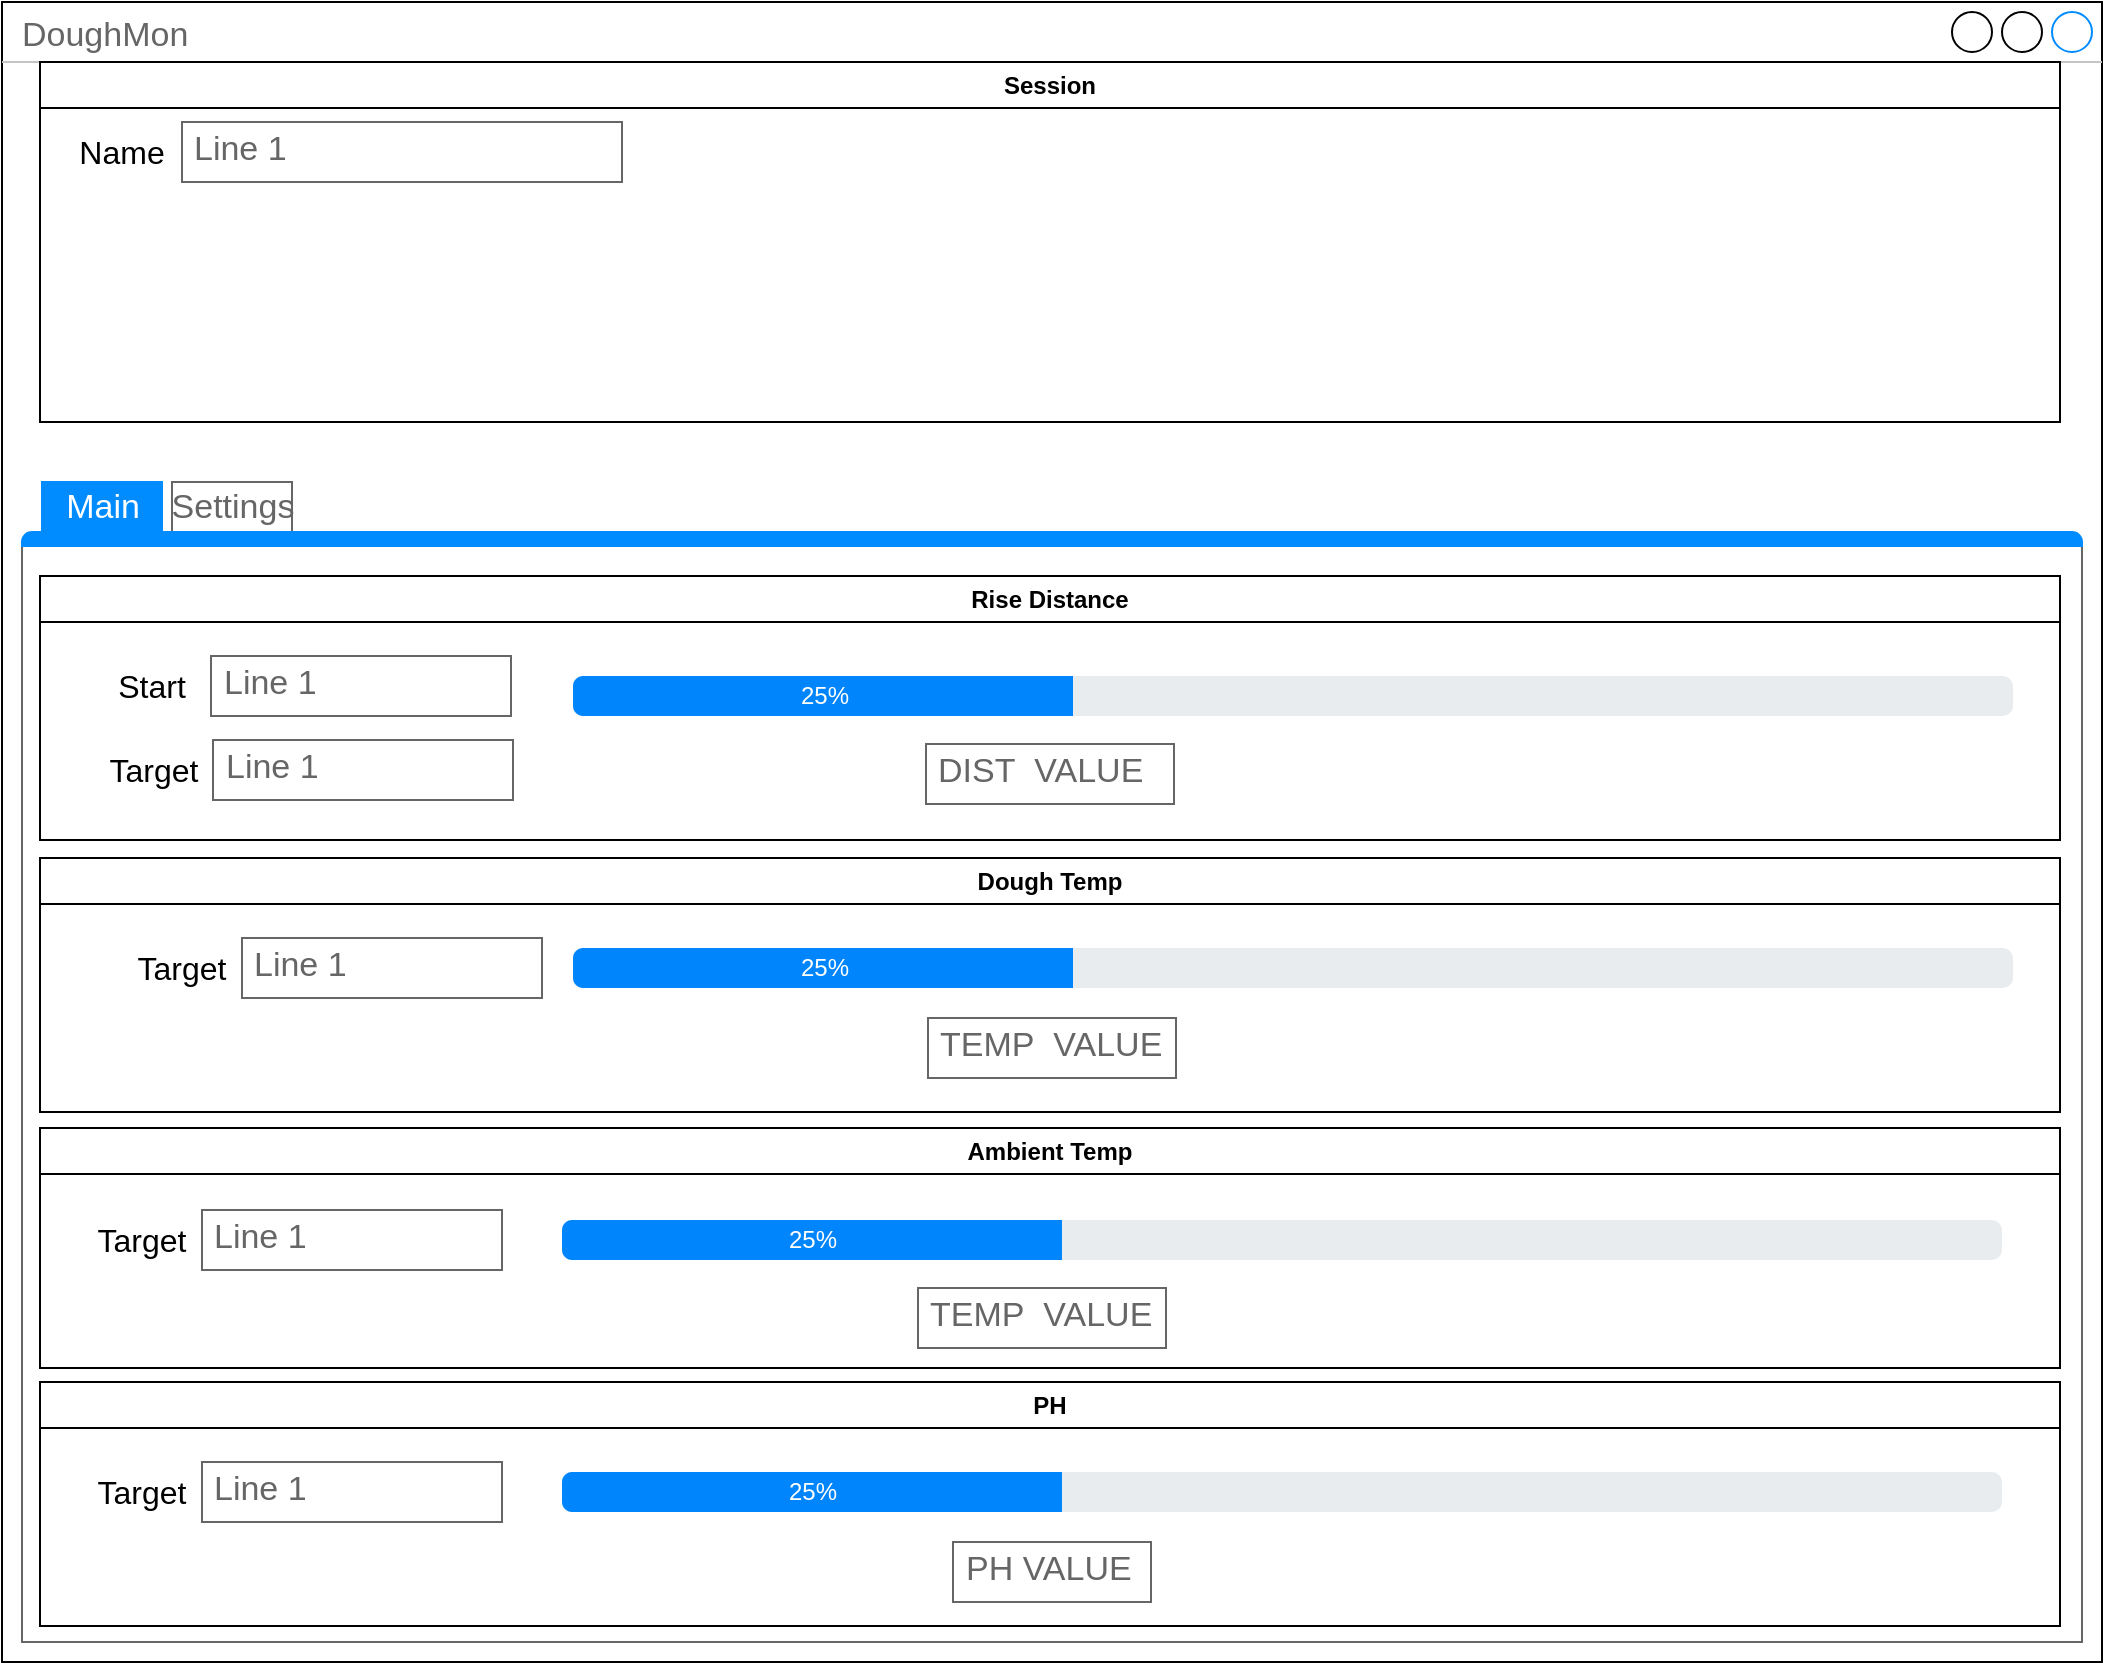 <mxfile version="22.0.3" type="device">
  <diagram name="Page-1" id="03018318-947c-dd8e-b7a3-06fadd420f32">
    <mxGraphModel dx="1389" dy="999" grid="1" gridSize="10" guides="1" tooltips="1" connect="1" arrows="1" fold="1" page="1" pageScale="1" pageWidth="1100" pageHeight="850" background="none" math="0" shadow="0">
      <root>
        <mxCell id="0" />
        <mxCell id="1" parent="0" />
        <mxCell id="tEc2rLIWSinfXECrFiAH-1" value="DoughMon" style="strokeWidth=1;shadow=0;dashed=0;align=center;html=1;shape=mxgraph.mockup.containers.window;align=left;verticalAlign=top;spacingLeft=8;strokeColor2=#008cff;strokeColor3=#c4c4c4;fontColor=#666666;mainText=;fontSize=17;labelBackgroundColor=none;whiteSpace=wrap;" vertex="1" parent="1">
          <mxGeometry x="30" y="10" width="1050" height="830" as="geometry" />
        </mxCell>
        <mxCell id="tEc2rLIWSinfXECrFiAH-86" value="" style="strokeWidth=1;shadow=0;dashed=0;align=center;html=1;shape=mxgraph.mockup.containers.marginRect2;rectMarginTop=32;strokeColor=#666666;gradientColor=none;whiteSpace=wrap;" vertex="1" parent="1">
          <mxGeometry x="40" y="250" width="1030" height="580" as="geometry" />
        </mxCell>
        <mxCell id="tEc2rLIWSinfXECrFiAH-87" value="Main" style="strokeColor=#008cff;fillColor=#008cff;gradientColor=inherit;strokeWidth=1;shadow=0;dashed=0;align=center;html=1;shape=mxgraph.mockup.containers.rrect;rSize=0;fontSize=17;fontColor=#ffffff;gradientColor=none;" vertex="1" parent="tEc2rLIWSinfXECrFiAH-86">
          <mxGeometry width="60" height="25" relative="1" as="geometry">
            <mxPoint x="10" as="offset" />
          </mxGeometry>
        </mxCell>
        <mxCell id="tEc2rLIWSinfXECrFiAH-88" value="Settings" style="strokeWidth=1;shadow=0;dashed=0;align=center;html=1;shape=mxgraph.mockup.containers.rrect;rSize=0;fontSize=17;fontColor=#666666;strokeColor=inherit;fillColor=inherit;gradientColor=none;" vertex="1" parent="tEc2rLIWSinfXECrFiAH-86">
          <mxGeometry width="60" height="25" relative="1" as="geometry">
            <mxPoint x="75" as="offset" />
          </mxGeometry>
        </mxCell>
        <mxCell id="tEc2rLIWSinfXECrFiAH-90" value="" style="strokeWidth=1;shadow=0;dashed=0;align=center;html=1;shape=mxgraph.mockup.containers.topButton;rSize=5;strokeColor=#008cff;fillColor=#008cff;gradientColor=none;resizeWidth=1;movable=0;deletable=1;" vertex="1" parent="tEc2rLIWSinfXECrFiAH-86">
          <mxGeometry width="1030" height="7" relative="1" as="geometry">
            <mxPoint y="25" as="offset" />
          </mxGeometry>
        </mxCell>
        <mxCell id="tEc2rLIWSinfXECrFiAH-4" value="Rise Distance" style="swimlane;whiteSpace=wrap;html=1;startSize=23;" vertex="1" parent="1">
          <mxGeometry x="49" y="297" width="1010" height="132" as="geometry" />
        </mxCell>
        <mxCell id="tEc2rLIWSinfXECrFiAH-72" value="DIST&amp;nbsp; VALUE" style="strokeWidth=1;shadow=0;dashed=0;align=center;html=1;shape=mxgraph.mockup.text.textBox;fontColor=#666666;align=left;fontSize=17;spacingLeft=4;spacingTop=-3;whiteSpace=wrap;strokeColor=#666666;mainText=" vertex="1" parent="tEc2rLIWSinfXECrFiAH-4">
          <mxGeometry x="443" y="84" width="124" height="30" as="geometry" />
        </mxCell>
        <mxCell id="tEc2rLIWSinfXECrFiAH-8" value="" style="html=1;shadow=0;dashed=0;shape=mxgraph.bootstrap.rrect;rSize=5;fillColor=#E9ECEF;strokeColor=none;" vertex="1" parent="1">
          <mxGeometry x="315.5" y="347" width="720" height="20" as="geometry" />
        </mxCell>
        <mxCell id="tEc2rLIWSinfXECrFiAH-9" value="25%" style="html=1;shadow=0;dashed=0;shape=mxgraph.bootstrap.leftButton;rSize=5;fillColor=#0085FC;strokeColor=none;fontColor=#ffffff;resizeHeight=1;" vertex="1" parent="tEc2rLIWSinfXECrFiAH-8">
          <mxGeometry width="250" height="20" relative="1" as="geometry" />
        </mxCell>
        <mxCell id="tEc2rLIWSinfXECrFiAH-12" value="Dough Temp" style="swimlane;whiteSpace=wrap;html=1;" vertex="1" parent="1">
          <mxGeometry x="49" y="438" width="1010" height="127" as="geometry" />
        </mxCell>
        <mxCell id="tEc2rLIWSinfXECrFiAH-15" value="Line 1" style="strokeWidth=1;shadow=0;dashed=0;align=center;html=1;shape=mxgraph.mockup.text.textBox;fontColor=#666666;align=left;fontSize=17;spacingLeft=4;spacingTop=-3;whiteSpace=wrap;strokeColor=#666666;mainText=" vertex="1" parent="tEc2rLIWSinfXECrFiAH-12">
          <mxGeometry x="101" y="40" width="150" height="30" as="geometry" />
        </mxCell>
        <mxCell id="tEc2rLIWSinfXECrFiAH-16" value="Target" style="text;html=1;strokeColor=none;fillColor=none;align=center;verticalAlign=middle;whiteSpace=wrap;rounded=0;fontSize=16;" vertex="1" parent="tEc2rLIWSinfXECrFiAH-12">
          <mxGeometry x="41" y="40" width="60" height="30" as="geometry" />
        </mxCell>
        <mxCell id="tEc2rLIWSinfXECrFiAH-17" value="" style="html=1;shadow=0;dashed=0;shape=mxgraph.bootstrap.rrect;rSize=5;fillColor=#E9ECEF;strokeColor=none;" vertex="1" parent="1">
          <mxGeometry x="315.5" y="483" width="720" height="20" as="geometry" />
        </mxCell>
        <mxCell id="tEc2rLIWSinfXECrFiAH-18" value="25%" style="html=1;shadow=0;dashed=0;shape=mxgraph.bootstrap.leftButton;rSize=5;fillColor=#0085FC;strokeColor=none;fontColor=#ffffff;resizeHeight=1;" vertex="1" parent="tEc2rLIWSinfXECrFiAH-17">
          <mxGeometry width="250" height="20" relative="1" as="geometry" />
        </mxCell>
        <mxCell id="tEc2rLIWSinfXECrFiAH-20" value="Ambient Temp" style="swimlane;whiteSpace=wrap;html=1;" vertex="1" parent="1">
          <mxGeometry x="49" y="573" width="1010" height="120" as="geometry" />
        </mxCell>
        <mxCell id="tEc2rLIWSinfXECrFiAH-23" value="Line 1" style="strokeWidth=1;shadow=0;dashed=0;align=center;html=1;shape=mxgraph.mockup.text.textBox;fontColor=#666666;align=left;fontSize=17;spacingLeft=4;spacingTop=-3;whiteSpace=wrap;strokeColor=#666666;mainText=" vertex="1" parent="tEc2rLIWSinfXECrFiAH-20">
          <mxGeometry x="81" y="41" width="150" height="30" as="geometry" />
        </mxCell>
        <mxCell id="tEc2rLIWSinfXECrFiAH-24" value="Target" style="text;html=1;strokeColor=none;fillColor=none;align=center;verticalAlign=middle;whiteSpace=wrap;rounded=0;fontSize=16;" vertex="1" parent="tEc2rLIWSinfXECrFiAH-20">
          <mxGeometry x="21" y="41" width="60" height="30" as="geometry" />
        </mxCell>
        <mxCell id="tEc2rLIWSinfXECrFiAH-25" value="" style="html=1;shadow=0;dashed=0;shape=mxgraph.bootstrap.rrect;rSize=5;fillColor=#E9ECEF;strokeColor=none;" vertex="1" parent="tEc2rLIWSinfXECrFiAH-20">
          <mxGeometry x="261" y="46" width="720" height="20" as="geometry" />
        </mxCell>
        <mxCell id="tEc2rLIWSinfXECrFiAH-26" value="25%" style="html=1;shadow=0;dashed=0;shape=mxgraph.bootstrap.leftButton;rSize=5;fillColor=#0085FC;strokeColor=none;fontColor=#ffffff;resizeHeight=1;" vertex="1" parent="tEc2rLIWSinfXECrFiAH-25">
          <mxGeometry width="250" height="20" relative="1" as="geometry" />
        </mxCell>
        <mxCell id="tEc2rLIWSinfXECrFiAH-47" value="PH" style="swimlane;whiteSpace=wrap;html=1;" vertex="1" parent="1">
          <mxGeometry x="49" y="700" width="1010" height="122" as="geometry" />
        </mxCell>
        <mxCell id="tEc2rLIWSinfXECrFiAH-69" value="PH VALUE" style="strokeWidth=1;shadow=0;dashed=0;align=center;html=1;shape=mxgraph.mockup.text.textBox;fontColor=#666666;align=left;fontSize=17;spacingLeft=4;spacingTop=-3;whiteSpace=wrap;strokeColor=#666666;mainText=" vertex="1" parent="tEc2rLIWSinfXECrFiAH-47">
          <mxGeometry x="456.5" y="80" width="99" height="30" as="geometry" />
        </mxCell>
        <mxCell id="tEc2rLIWSinfXECrFiAH-50" value="Line 1" style="strokeWidth=1;shadow=0;dashed=0;align=center;html=1;shape=mxgraph.mockup.text.textBox;fontColor=#666666;align=left;fontSize=17;spacingLeft=4;spacingTop=-3;whiteSpace=wrap;strokeColor=#666666;mainText=" vertex="1" parent="1">
          <mxGeometry x="130" y="740" width="150" height="30" as="geometry" />
        </mxCell>
        <mxCell id="tEc2rLIWSinfXECrFiAH-51" value="Target" style="text;html=1;strokeColor=none;fillColor=none;align=center;verticalAlign=middle;whiteSpace=wrap;rounded=0;fontSize=16;" vertex="1" parent="1">
          <mxGeometry x="70" y="740" width="60" height="30" as="geometry" />
        </mxCell>
        <mxCell id="tEc2rLIWSinfXECrFiAH-52" value="" style="html=1;shadow=0;dashed=0;shape=mxgraph.bootstrap.rrect;rSize=5;fillColor=#E9ECEF;strokeColor=none;" vertex="1" parent="1">
          <mxGeometry x="310" y="745" width="720" height="20" as="geometry" />
        </mxCell>
        <mxCell id="tEc2rLIWSinfXECrFiAH-53" value="25%" style="html=1;shadow=0;dashed=0;shape=mxgraph.bootstrap.leftButton;rSize=5;fillColor=#0085FC;strokeColor=none;fontColor=#ffffff;resizeHeight=1;" vertex="1" parent="tEc2rLIWSinfXECrFiAH-52">
          <mxGeometry width="250" height="20" relative="1" as="geometry" />
        </mxCell>
        <mxCell id="tEc2rLIWSinfXECrFiAH-64" value="Session" style="swimlane;whiteSpace=wrap;html=1;" vertex="1" parent="1">
          <mxGeometry x="49" y="40" width="1010" height="180" as="geometry" />
        </mxCell>
        <mxCell id="tEc2rLIWSinfXECrFiAH-67" value="Line 1" style="strokeWidth=1;shadow=0;dashed=0;align=center;html=1;shape=mxgraph.mockup.text.textBox;fontColor=#666666;align=left;fontSize=17;spacingLeft=4;spacingTop=-3;whiteSpace=wrap;strokeColor=#666666;mainText=" vertex="1" parent="1">
          <mxGeometry x="120" y="70" width="220" height="30" as="geometry" />
        </mxCell>
        <mxCell id="tEc2rLIWSinfXECrFiAH-68" value="Name" style="text;html=1;strokeColor=none;fillColor=none;align=center;verticalAlign=middle;whiteSpace=wrap;rounded=0;fontSize=16;" vertex="1" parent="1">
          <mxGeometry x="60" y="70" width="60" height="30" as="geometry" />
        </mxCell>
        <mxCell id="tEc2rLIWSinfXECrFiAH-70" value="TEMP&amp;nbsp; VALUE" style="strokeWidth=1;shadow=0;dashed=0;align=center;html=1;shape=mxgraph.mockup.text.textBox;fontColor=#666666;align=left;fontSize=17;spacingLeft=4;spacingTop=-3;whiteSpace=wrap;strokeColor=#666666;mainText=" vertex="1" parent="1">
          <mxGeometry x="488" y="653" width="124" height="30" as="geometry" />
        </mxCell>
        <mxCell id="tEc2rLIWSinfXECrFiAH-71" value="TEMP&amp;nbsp; VALUE" style="strokeWidth=1;shadow=0;dashed=0;align=center;html=1;shape=mxgraph.mockup.text.textBox;fontColor=#666666;align=left;fontSize=17;spacingLeft=4;spacingTop=-3;whiteSpace=wrap;strokeColor=#666666;mainText=" vertex="1" parent="1">
          <mxGeometry x="493" y="518" width="124" height="30" as="geometry" />
        </mxCell>
        <mxCell id="tEc2rLIWSinfXECrFiAH-73" value="Line 1" style="strokeWidth=1;shadow=0;dashed=0;align=center;html=1;shape=mxgraph.mockup.text.textBox;fontColor=#666666;align=left;fontSize=17;spacingLeft=4;spacingTop=-3;whiteSpace=wrap;strokeColor=#666666;mainText=" vertex="1" parent="1">
          <mxGeometry x="134.5" y="337" width="150" height="30" as="geometry" />
        </mxCell>
        <mxCell id="tEc2rLIWSinfXECrFiAH-74" value="Start" style="text;html=1;strokeColor=none;fillColor=none;align=center;verticalAlign=middle;whiteSpace=wrap;rounded=0;fontSize=16;" vertex="1" parent="1">
          <mxGeometry x="74.5" y="337" width="60" height="30" as="geometry" />
        </mxCell>
        <mxCell id="tEc2rLIWSinfXECrFiAH-75" value="Line 1" style="strokeWidth=1;shadow=0;dashed=0;align=center;html=1;shape=mxgraph.mockup.text.textBox;fontColor=#666666;align=left;fontSize=17;spacingLeft=4;spacingTop=-3;whiteSpace=wrap;strokeColor=#666666;mainText=" vertex="1" parent="1">
          <mxGeometry x="135.5" y="379" width="150" height="30" as="geometry" />
        </mxCell>
        <mxCell id="tEc2rLIWSinfXECrFiAH-76" value="Target" style="text;html=1;strokeColor=none;fillColor=none;align=center;verticalAlign=middle;whiteSpace=wrap;rounded=0;fontSize=16;" vertex="1" parent="1">
          <mxGeometry x="75.5" y="379" width="60" height="30" as="geometry" />
        </mxCell>
      </root>
    </mxGraphModel>
  </diagram>
</mxfile>
